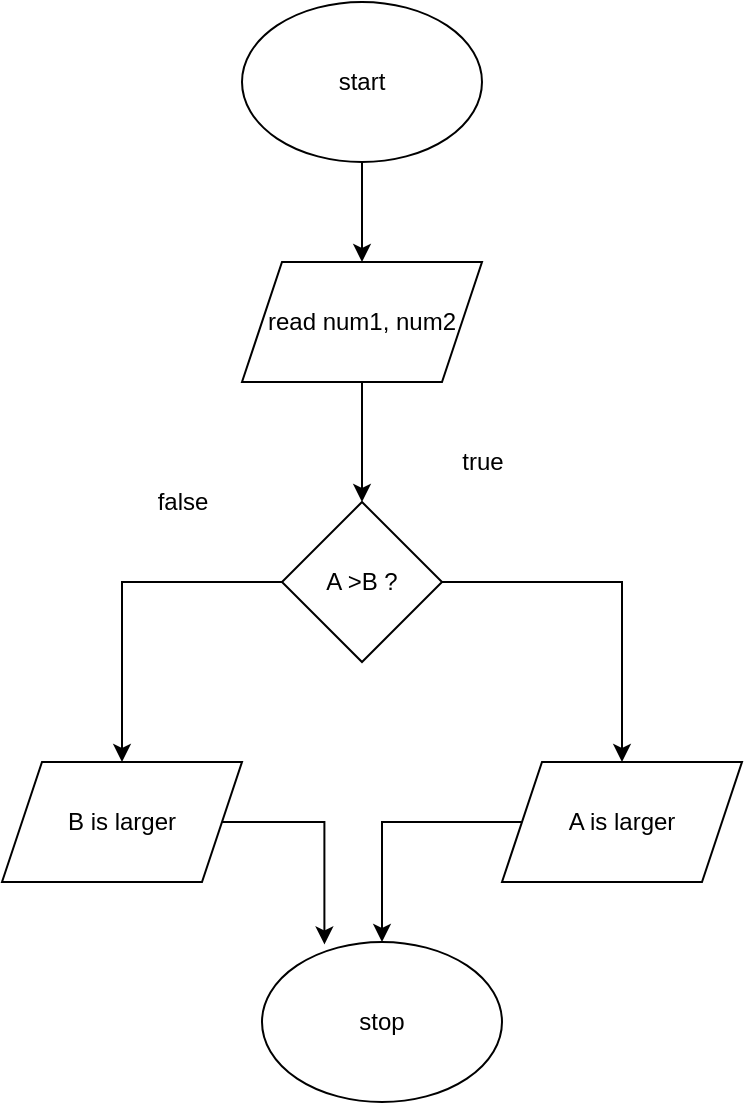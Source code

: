 <mxfile version="16.1.2" type="device"><diagram id="uZ8AQCd28Su3Ich94teR" name="Page-1"><mxGraphModel dx="-7990" dy="641" grid="1" gridSize="10" guides="1" tooltips="1" connect="1" arrows="1" fold="1" page="1" pageScale="1" pageWidth="850" pageHeight="1100" math="0" shadow="0"><root><mxCell id="0"/><mxCell id="1" parent="0"/><mxCell id="2xgTnjqWuL2Ufog7IaGR-1" style="edgeStyle=orthogonalEdgeStyle;rounded=0;orthogonalLoop=1;jettySize=auto;html=1;exitX=0.5;exitY=1;exitDx=0;exitDy=0;entryX=0.5;entryY=0;entryDx=0;entryDy=0;" edge="1" parent="1" source="2xgTnjqWuL2Ufog7IaGR-2" target="2xgTnjqWuL2Ufog7IaGR-4"><mxGeometry relative="1" as="geometry"/></mxCell><mxCell id="2xgTnjqWuL2Ufog7IaGR-2" value="start" style="ellipse;whiteSpace=wrap;html=1;" vertex="1" parent="1"><mxGeometry x="8920" y="225" width="120" height="80" as="geometry"/></mxCell><mxCell id="2xgTnjqWuL2Ufog7IaGR-3" style="edgeStyle=orthogonalEdgeStyle;rounded=0;orthogonalLoop=1;jettySize=auto;html=1;entryX=0.5;entryY=0;entryDx=0;entryDy=0;" edge="1" parent="1" source="2xgTnjqWuL2Ufog7IaGR-4" target="2xgTnjqWuL2Ufog7IaGR-7"><mxGeometry relative="1" as="geometry"/></mxCell><mxCell id="2xgTnjqWuL2Ufog7IaGR-4" value="read num1, num2" style="shape=parallelogram;perimeter=parallelogramPerimeter;whiteSpace=wrap;html=1;fixedSize=1;" vertex="1" parent="1"><mxGeometry x="8920" y="355" width="120" height="60" as="geometry"/></mxCell><mxCell id="2xgTnjqWuL2Ufog7IaGR-5" style="edgeStyle=orthogonalEdgeStyle;rounded=0;orthogonalLoop=1;jettySize=auto;html=1;entryX=0.5;entryY=0;entryDx=0;entryDy=0;" edge="1" parent="1" source="2xgTnjqWuL2Ufog7IaGR-7" target="2xgTnjqWuL2Ufog7IaGR-9"><mxGeometry relative="1" as="geometry"/></mxCell><mxCell id="2xgTnjqWuL2Ufog7IaGR-6" style="edgeStyle=orthogonalEdgeStyle;rounded=0;orthogonalLoop=1;jettySize=auto;html=1;" edge="1" parent="1" source="2xgTnjqWuL2Ufog7IaGR-7" target="2xgTnjqWuL2Ufog7IaGR-11"><mxGeometry relative="1" as="geometry"/></mxCell><mxCell id="2xgTnjqWuL2Ufog7IaGR-7" value="A &amp;gt;B ?" style="rhombus;whiteSpace=wrap;html=1;" vertex="1" parent="1"><mxGeometry x="8940" y="475" width="80" height="80" as="geometry"/></mxCell><mxCell id="2xgTnjqWuL2Ufog7IaGR-8" style="edgeStyle=orthogonalEdgeStyle;rounded=0;orthogonalLoop=1;jettySize=auto;html=1;entryX=0.26;entryY=0.015;entryDx=0;entryDy=0;entryPerimeter=0;" edge="1" parent="1" source="2xgTnjqWuL2Ufog7IaGR-9" target="2xgTnjqWuL2Ufog7IaGR-12"><mxGeometry relative="1" as="geometry"/></mxCell><mxCell id="2xgTnjqWuL2Ufog7IaGR-9" value="B is larger" style="shape=parallelogram;perimeter=parallelogramPerimeter;whiteSpace=wrap;html=1;fixedSize=1;" vertex="1" parent="1"><mxGeometry x="8800" y="605" width="120" height="60" as="geometry"/></mxCell><mxCell id="2xgTnjqWuL2Ufog7IaGR-10" style="edgeStyle=orthogonalEdgeStyle;rounded=0;orthogonalLoop=1;jettySize=auto;html=1;exitX=0;exitY=0.5;exitDx=0;exitDy=0;" edge="1" parent="1" source="2xgTnjqWuL2Ufog7IaGR-11" target="2xgTnjqWuL2Ufog7IaGR-12"><mxGeometry relative="1" as="geometry"><mxPoint x="8990" y="685" as="targetPoint"/><Array as="points"><mxPoint x="8990" y="635"/></Array></mxGeometry></mxCell><mxCell id="2xgTnjqWuL2Ufog7IaGR-11" value="A is larger" style="shape=parallelogram;perimeter=parallelogramPerimeter;whiteSpace=wrap;html=1;fixedSize=1;" vertex="1" parent="1"><mxGeometry x="9050" y="605" width="120" height="60" as="geometry"/></mxCell><mxCell id="2xgTnjqWuL2Ufog7IaGR-12" value="stop" style="ellipse;whiteSpace=wrap;html=1;" vertex="1" parent="1"><mxGeometry x="8930" y="695" width="120" height="80" as="geometry"/></mxCell><mxCell id="2xgTnjqWuL2Ufog7IaGR-13" value="false" style="text;html=1;align=center;verticalAlign=middle;resizable=0;points=[];autosize=1;strokeColor=none;fillColor=none;" vertex="1" parent="1"><mxGeometry x="8870" y="465" width="40" height="20" as="geometry"/></mxCell><mxCell id="2xgTnjqWuL2Ufog7IaGR-14" value="true" style="text;html=1;align=center;verticalAlign=middle;resizable=0;points=[];autosize=1;strokeColor=none;fillColor=none;" vertex="1" parent="1"><mxGeometry x="9020" y="445" width="40" height="20" as="geometry"/></mxCell></root></mxGraphModel></diagram></mxfile>